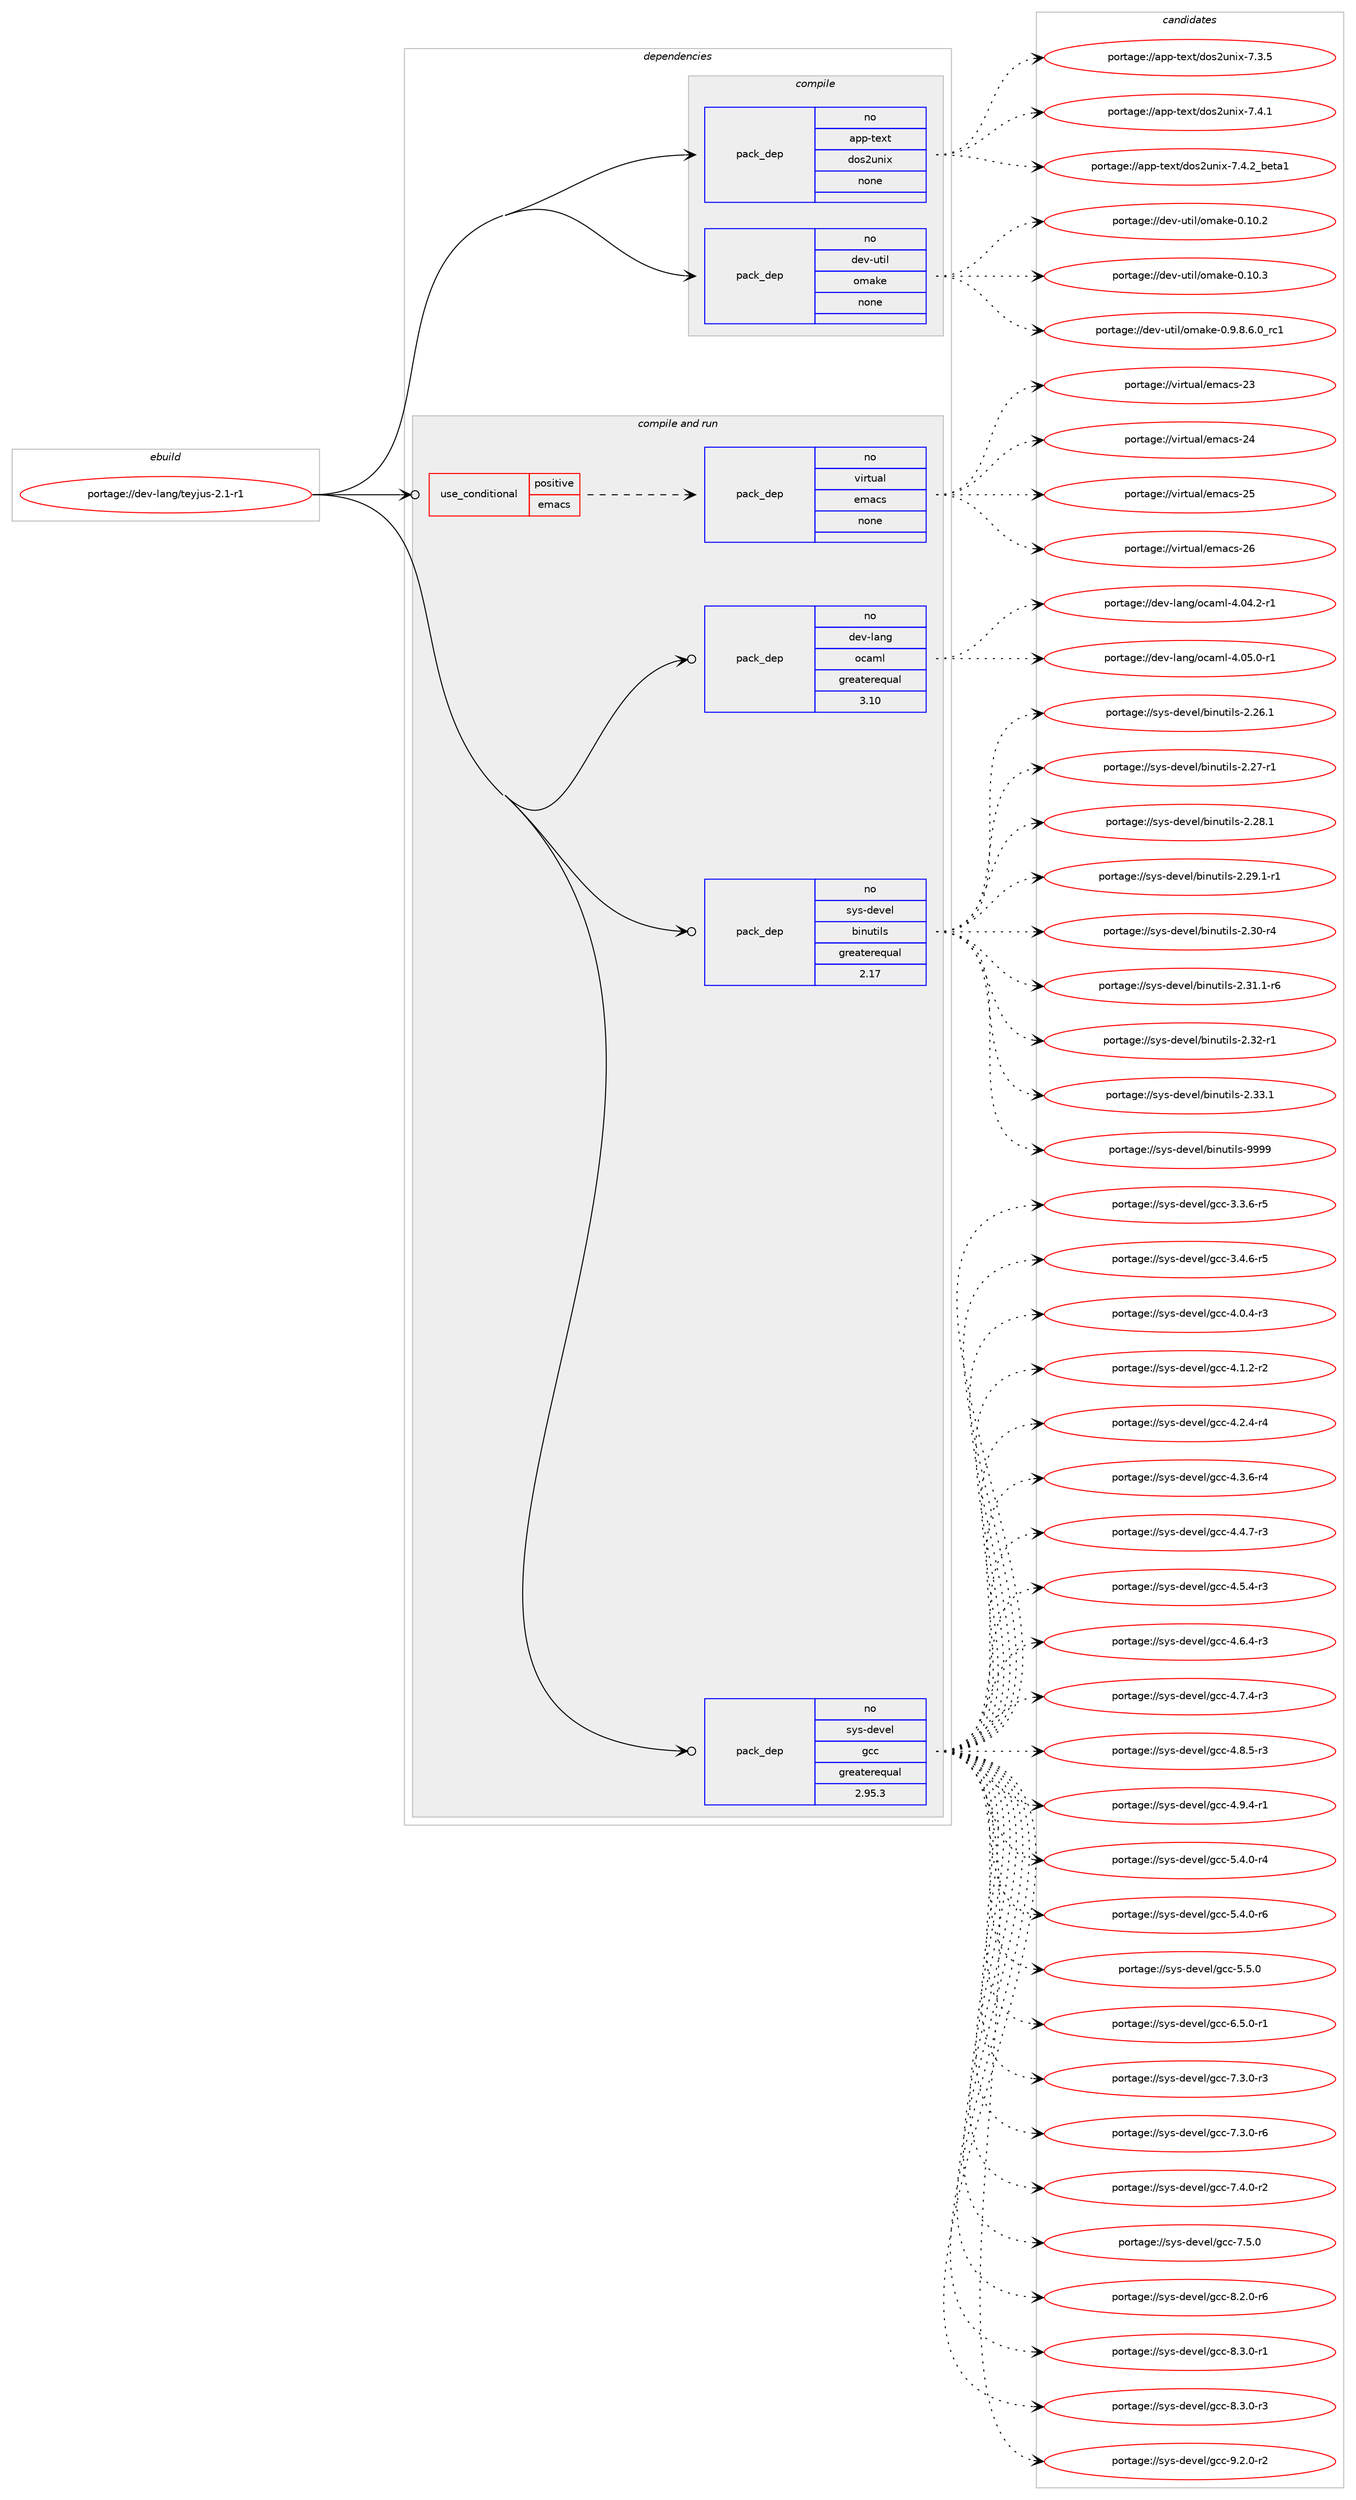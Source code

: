 digraph prolog {

# *************
# Graph options
# *************

newrank=true;
concentrate=true;
compound=true;
graph [rankdir=LR,fontname=Helvetica,fontsize=10,ranksep=1.5];#, ranksep=2.5, nodesep=0.2];
edge  [arrowhead=vee];
node  [fontname=Helvetica,fontsize=10];

# **********
# The ebuild
# **********

subgraph cluster_leftcol {
color=gray;
rank=same;
label=<<i>ebuild</i>>;
id [label="portage://dev-lang/teyjus-2.1-r1", color=red, width=4, href="../dev-lang/teyjus-2.1-r1.svg"];
}

# ****************
# The dependencies
# ****************

subgraph cluster_midcol {
color=gray;
label=<<i>dependencies</i>>;
subgraph cluster_compile {
fillcolor="#eeeeee";
style=filled;
label=<<i>compile</i>>;
subgraph pack73874 {
dependency96949 [label=<<TABLE BORDER="0" CELLBORDER="1" CELLSPACING="0" CELLPADDING="4" WIDTH="220"><TR><TD ROWSPAN="6" CELLPADDING="30">pack_dep</TD></TR><TR><TD WIDTH="110">no</TD></TR><TR><TD>app-text</TD></TR><TR><TD>dos2unix</TD></TR><TR><TD>none</TD></TR><TR><TD></TD></TR></TABLE>>, shape=none, color=blue];
}
id:e -> dependency96949:w [weight=20,style="solid",arrowhead="vee"];
subgraph pack73875 {
dependency96950 [label=<<TABLE BORDER="0" CELLBORDER="1" CELLSPACING="0" CELLPADDING="4" WIDTH="220"><TR><TD ROWSPAN="6" CELLPADDING="30">pack_dep</TD></TR><TR><TD WIDTH="110">no</TD></TR><TR><TD>dev-util</TD></TR><TR><TD>omake</TD></TR><TR><TD>none</TD></TR><TR><TD></TD></TR></TABLE>>, shape=none, color=blue];
}
id:e -> dependency96950:w [weight=20,style="solid",arrowhead="vee"];
}
subgraph cluster_compileandrun {
fillcolor="#eeeeee";
style=filled;
label=<<i>compile and run</i>>;
subgraph cond20201 {
dependency96951 [label=<<TABLE BORDER="0" CELLBORDER="1" CELLSPACING="0" CELLPADDING="4"><TR><TD ROWSPAN="3" CELLPADDING="10">use_conditional</TD></TR><TR><TD>positive</TD></TR><TR><TD>emacs</TD></TR></TABLE>>, shape=none, color=red];
subgraph pack73876 {
dependency96952 [label=<<TABLE BORDER="0" CELLBORDER="1" CELLSPACING="0" CELLPADDING="4" WIDTH="220"><TR><TD ROWSPAN="6" CELLPADDING="30">pack_dep</TD></TR><TR><TD WIDTH="110">no</TD></TR><TR><TD>virtual</TD></TR><TR><TD>emacs</TD></TR><TR><TD>none</TD></TR><TR><TD></TD></TR></TABLE>>, shape=none, color=blue];
}
dependency96951:e -> dependency96952:w [weight=20,style="dashed",arrowhead="vee"];
}
id:e -> dependency96951:w [weight=20,style="solid",arrowhead="odotvee"];
subgraph pack73877 {
dependency96953 [label=<<TABLE BORDER="0" CELLBORDER="1" CELLSPACING="0" CELLPADDING="4" WIDTH="220"><TR><TD ROWSPAN="6" CELLPADDING="30">pack_dep</TD></TR><TR><TD WIDTH="110">no</TD></TR><TR><TD>dev-lang</TD></TR><TR><TD>ocaml</TD></TR><TR><TD>greaterequal</TD></TR><TR><TD>3.10</TD></TR></TABLE>>, shape=none, color=blue];
}
id:e -> dependency96953:w [weight=20,style="solid",arrowhead="odotvee"];
subgraph pack73878 {
dependency96954 [label=<<TABLE BORDER="0" CELLBORDER="1" CELLSPACING="0" CELLPADDING="4" WIDTH="220"><TR><TD ROWSPAN="6" CELLPADDING="30">pack_dep</TD></TR><TR><TD WIDTH="110">no</TD></TR><TR><TD>sys-devel</TD></TR><TR><TD>binutils</TD></TR><TR><TD>greaterequal</TD></TR><TR><TD>2.17</TD></TR></TABLE>>, shape=none, color=blue];
}
id:e -> dependency96954:w [weight=20,style="solid",arrowhead="odotvee"];
subgraph pack73879 {
dependency96955 [label=<<TABLE BORDER="0" CELLBORDER="1" CELLSPACING="0" CELLPADDING="4" WIDTH="220"><TR><TD ROWSPAN="6" CELLPADDING="30">pack_dep</TD></TR><TR><TD WIDTH="110">no</TD></TR><TR><TD>sys-devel</TD></TR><TR><TD>gcc</TD></TR><TR><TD>greaterequal</TD></TR><TR><TD>2.95.3</TD></TR></TABLE>>, shape=none, color=blue];
}
id:e -> dependency96955:w [weight=20,style="solid",arrowhead="odotvee"];
}
subgraph cluster_run {
fillcolor="#eeeeee";
style=filled;
label=<<i>run</i>>;
}
}

# **************
# The candidates
# **************

subgraph cluster_choices {
rank=same;
color=gray;
label=<<i>candidates</i>>;

subgraph choice73874 {
color=black;
nodesep=1;
choiceportage97112112451161011201164710011111550117110105120455546514653 [label="portage://app-text/dos2unix-7.3.5", color=red, width=4,href="../app-text/dos2unix-7.3.5.svg"];
choiceportage97112112451161011201164710011111550117110105120455546524649 [label="portage://app-text/dos2unix-7.4.1", color=red, width=4,href="../app-text/dos2unix-7.4.1.svg"];
choiceportage9711211245116101120116471001111155011711010512045554652465095981011169749 [label="portage://app-text/dos2unix-7.4.2_beta1", color=red, width=4,href="../app-text/dos2unix-7.4.2_beta1.svg"];
dependency96949:e -> choiceportage97112112451161011201164710011111550117110105120455546514653:w [style=dotted,weight="100"];
dependency96949:e -> choiceportage97112112451161011201164710011111550117110105120455546524649:w [style=dotted,weight="100"];
dependency96949:e -> choiceportage9711211245116101120116471001111155011711010512045554652465095981011169749:w [style=dotted,weight="100"];
}
subgraph choice73875 {
color=black;
nodesep=1;
choiceportage10010111845117116105108471111099710710145484649484650 [label="portage://dev-util/omake-0.10.2", color=red, width=4,href="../dev-util/omake-0.10.2.svg"];
choiceportage10010111845117116105108471111099710710145484649484651 [label="portage://dev-util/omake-0.10.3", color=red, width=4,href="../dev-util/omake-0.10.3.svg"];
choiceportage10010111845117116105108471111099710710145484657465646544648951149949 [label="portage://dev-util/omake-0.9.8.6.0_rc1", color=red, width=4,href="../dev-util/omake-0.9.8.6.0_rc1.svg"];
dependency96950:e -> choiceportage10010111845117116105108471111099710710145484649484650:w [style=dotted,weight="100"];
dependency96950:e -> choiceportage10010111845117116105108471111099710710145484649484651:w [style=dotted,weight="100"];
dependency96950:e -> choiceportage10010111845117116105108471111099710710145484657465646544648951149949:w [style=dotted,weight="100"];
}
subgraph choice73876 {
color=black;
nodesep=1;
choiceportage11810511411611797108471011099799115455051 [label="portage://virtual/emacs-23", color=red, width=4,href="../virtual/emacs-23.svg"];
choiceportage11810511411611797108471011099799115455052 [label="portage://virtual/emacs-24", color=red, width=4,href="../virtual/emacs-24.svg"];
choiceportage11810511411611797108471011099799115455053 [label="portage://virtual/emacs-25", color=red, width=4,href="../virtual/emacs-25.svg"];
choiceportage11810511411611797108471011099799115455054 [label="portage://virtual/emacs-26", color=red, width=4,href="../virtual/emacs-26.svg"];
dependency96952:e -> choiceportage11810511411611797108471011099799115455051:w [style=dotted,weight="100"];
dependency96952:e -> choiceportage11810511411611797108471011099799115455052:w [style=dotted,weight="100"];
dependency96952:e -> choiceportage11810511411611797108471011099799115455053:w [style=dotted,weight="100"];
dependency96952:e -> choiceportage11810511411611797108471011099799115455054:w [style=dotted,weight="100"];
}
subgraph choice73877 {
color=black;
nodesep=1;
choiceportage1001011184510897110103471119997109108455246485246504511449 [label="portage://dev-lang/ocaml-4.04.2-r1", color=red, width=4,href="../dev-lang/ocaml-4.04.2-r1.svg"];
choiceportage1001011184510897110103471119997109108455246485346484511449 [label="portage://dev-lang/ocaml-4.05.0-r1", color=red, width=4,href="../dev-lang/ocaml-4.05.0-r1.svg"];
dependency96953:e -> choiceportage1001011184510897110103471119997109108455246485246504511449:w [style=dotted,weight="100"];
dependency96953:e -> choiceportage1001011184510897110103471119997109108455246485346484511449:w [style=dotted,weight="100"];
}
subgraph choice73878 {
color=black;
nodesep=1;
choiceportage11512111545100101118101108479810511011711610510811545504650544649 [label="portage://sys-devel/binutils-2.26.1", color=red, width=4,href="../sys-devel/binutils-2.26.1.svg"];
choiceportage11512111545100101118101108479810511011711610510811545504650554511449 [label="portage://sys-devel/binutils-2.27-r1", color=red, width=4,href="../sys-devel/binutils-2.27-r1.svg"];
choiceportage11512111545100101118101108479810511011711610510811545504650564649 [label="portage://sys-devel/binutils-2.28.1", color=red, width=4,href="../sys-devel/binutils-2.28.1.svg"];
choiceportage115121115451001011181011084798105110117116105108115455046505746494511449 [label="portage://sys-devel/binutils-2.29.1-r1", color=red, width=4,href="../sys-devel/binutils-2.29.1-r1.svg"];
choiceportage11512111545100101118101108479810511011711610510811545504651484511452 [label="portage://sys-devel/binutils-2.30-r4", color=red, width=4,href="../sys-devel/binutils-2.30-r4.svg"];
choiceportage115121115451001011181011084798105110117116105108115455046514946494511454 [label="portage://sys-devel/binutils-2.31.1-r6", color=red, width=4,href="../sys-devel/binutils-2.31.1-r6.svg"];
choiceportage11512111545100101118101108479810511011711610510811545504651504511449 [label="portage://sys-devel/binutils-2.32-r1", color=red, width=4,href="../sys-devel/binutils-2.32-r1.svg"];
choiceportage11512111545100101118101108479810511011711610510811545504651514649 [label="portage://sys-devel/binutils-2.33.1", color=red, width=4,href="../sys-devel/binutils-2.33.1.svg"];
choiceportage1151211154510010111810110847981051101171161051081154557575757 [label="portage://sys-devel/binutils-9999", color=red, width=4,href="../sys-devel/binutils-9999.svg"];
dependency96954:e -> choiceportage11512111545100101118101108479810511011711610510811545504650544649:w [style=dotted,weight="100"];
dependency96954:e -> choiceportage11512111545100101118101108479810511011711610510811545504650554511449:w [style=dotted,weight="100"];
dependency96954:e -> choiceportage11512111545100101118101108479810511011711610510811545504650564649:w [style=dotted,weight="100"];
dependency96954:e -> choiceportage115121115451001011181011084798105110117116105108115455046505746494511449:w [style=dotted,weight="100"];
dependency96954:e -> choiceportage11512111545100101118101108479810511011711610510811545504651484511452:w [style=dotted,weight="100"];
dependency96954:e -> choiceportage115121115451001011181011084798105110117116105108115455046514946494511454:w [style=dotted,weight="100"];
dependency96954:e -> choiceportage11512111545100101118101108479810511011711610510811545504651504511449:w [style=dotted,weight="100"];
dependency96954:e -> choiceportage11512111545100101118101108479810511011711610510811545504651514649:w [style=dotted,weight="100"];
dependency96954:e -> choiceportage1151211154510010111810110847981051101171161051081154557575757:w [style=dotted,weight="100"];
}
subgraph choice73879 {
color=black;
nodesep=1;
choiceportage115121115451001011181011084710399994551465146544511453 [label="portage://sys-devel/gcc-3.3.6-r5", color=red, width=4,href="../sys-devel/gcc-3.3.6-r5.svg"];
choiceportage115121115451001011181011084710399994551465246544511453 [label="portage://sys-devel/gcc-3.4.6-r5", color=red, width=4,href="../sys-devel/gcc-3.4.6-r5.svg"];
choiceportage115121115451001011181011084710399994552464846524511451 [label="portage://sys-devel/gcc-4.0.4-r3", color=red, width=4,href="../sys-devel/gcc-4.0.4-r3.svg"];
choiceportage115121115451001011181011084710399994552464946504511450 [label="portage://sys-devel/gcc-4.1.2-r2", color=red, width=4,href="../sys-devel/gcc-4.1.2-r2.svg"];
choiceportage115121115451001011181011084710399994552465046524511452 [label="portage://sys-devel/gcc-4.2.4-r4", color=red, width=4,href="../sys-devel/gcc-4.2.4-r4.svg"];
choiceportage115121115451001011181011084710399994552465146544511452 [label="portage://sys-devel/gcc-4.3.6-r4", color=red, width=4,href="../sys-devel/gcc-4.3.6-r4.svg"];
choiceportage115121115451001011181011084710399994552465246554511451 [label="portage://sys-devel/gcc-4.4.7-r3", color=red, width=4,href="../sys-devel/gcc-4.4.7-r3.svg"];
choiceportage115121115451001011181011084710399994552465346524511451 [label="portage://sys-devel/gcc-4.5.4-r3", color=red, width=4,href="../sys-devel/gcc-4.5.4-r3.svg"];
choiceportage115121115451001011181011084710399994552465446524511451 [label="portage://sys-devel/gcc-4.6.4-r3", color=red, width=4,href="../sys-devel/gcc-4.6.4-r3.svg"];
choiceportage115121115451001011181011084710399994552465546524511451 [label="portage://sys-devel/gcc-4.7.4-r3", color=red, width=4,href="../sys-devel/gcc-4.7.4-r3.svg"];
choiceportage115121115451001011181011084710399994552465646534511451 [label="portage://sys-devel/gcc-4.8.5-r3", color=red, width=4,href="../sys-devel/gcc-4.8.5-r3.svg"];
choiceportage115121115451001011181011084710399994552465746524511449 [label="portage://sys-devel/gcc-4.9.4-r1", color=red, width=4,href="../sys-devel/gcc-4.9.4-r1.svg"];
choiceportage115121115451001011181011084710399994553465246484511452 [label="portage://sys-devel/gcc-5.4.0-r4", color=red, width=4,href="../sys-devel/gcc-5.4.0-r4.svg"];
choiceportage115121115451001011181011084710399994553465246484511454 [label="portage://sys-devel/gcc-5.4.0-r6", color=red, width=4,href="../sys-devel/gcc-5.4.0-r6.svg"];
choiceportage11512111545100101118101108471039999455346534648 [label="portage://sys-devel/gcc-5.5.0", color=red, width=4,href="../sys-devel/gcc-5.5.0.svg"];
choiceportage115121115451001011181011084710399994554465346484511449 [label="portage://sys-devel/gcc-6.5.0-r1", color=red, width=4,href="../sys-devel/gcc-6.5.0-r1.svg"];
choiceportage115121115451001011181011084710399994555465146484511451 [label="portage://sys-devel/gcc-7.3.0-r3", color=red, width=4,href="../sys-devel/gcc-7.3.0-r3.svg"];
choiceportage115121115451001011181011084710399994555465146484511454 [label="portage://sys-devel/gcc-7.3.0-r6", color=red, width=4,href="../sys-devel/gcc-7.3.0-r6.svg"];
choiceportage115121115451001011181011084710399994555465246484511450 [label="portage://sys-devel/gcc-7.4.0-r2", color=red, width=4,href="../sys-devel/gcc-7.4.0-r2.svg"];
choiceportage11512111545100101118101108471039999455546534648 [label="portage://sys-devel/gcc-7.5.0", color=red, width=4,href="../sys-devel/gcc-7.5.0.svg"];
choiceportage115121115451001011181011084710399994556465046484511454 [label="portage://sys-devel/gcc-8.2.0-r6", color=red, width=4,href="../sys-devel/gcc-8.2.0-r6.svg"];
choiceportage115121115451001011181011084710399994556465146484511449 [label="portage://sys-devel/gcc-8.3.0-r1", color=red, width=4,href="../sys-devel/gcc-8.3.0-r1.svg"];
choiceportage115121115451001011181011084710399994556465146484511451 [label="portage://sys-devel/gcc-8.3.0-r3", color=red, width=4,href="../sys-devel/gcc-8.3.0-r3.svg"];
choiceportage115121115451001011181011084710399994557465046484511450 [label="portage://sys-devel/gcc-9.2.0-r2", color=red, width=4,href="../sys-devel/gcc-9.2.0-r2.svg"];
dependency96955:e -> choiceportage115121115451001011181011084710399994551465146544511453:w [style=dotted,weight="100"];
dependency96955:e -> choiceportage115121115451001011181011084710399994551465246544511453:w [style=dotted,weight="100"];
dependency96955:e -> choiceportage115121115451001011181011084710399994552464846524511451:w [style=dotted,weight="100"];
dependency96955:e -> choiceportage115121115451001011181011084710399994552464946504511450:w [style=dotted,weight="100"];
dependency96955:e -> choiceportage115121115451001011181011084710399994552465046524511452:w [style=dotted,weight="100"];
dependency96955:e -> choiceportage115121115451001011181011084710399994552465146544511452:w [style=dotted,weight="100"];
dependency96955:e -> choiceportage115121115451001011181011084710399994552465246554511451:w [style=dotted,weight="100"];
dependency96955:e -> choiceportage115121115451001011181011084710399994552465346524511451:w [style=dotted,weight="100"];
dependency96955:e -> choiceportage115121115451001011181011084710399994552465446524511451:w [style=dotted,weight="100"];
dependency96955:e -> choiceportage115121115451001011181011084710399994552465546524511451:w [style=dotted,weight="100"];
dependency96955:e -> choiceportage115121115451001011181011084710399994552465646534511451:w [style=dotted,weight="100"];
dependency96955:e -> choiceportage115121115451001011181011084710399994552465746524511449:w [style=dotted,weight="100"];
dependency96955:e -> choiceportage115121115451001011181011084710399994553465246484511452:w [style=dotted,weight="100"];
dependency96955:e -> choiceportage115121115451001011181011084710399994553465246484511454:w [style=dotted,weight="100"];
dependency96955:e -> choiceportage11512111545100101118101108471039999455346534648:w [style=dotted,weight="100"];
dependency96955:e -> choiceportage115121115451001011181011084710399994554465346484511449:w [style=dotted,weight="100"];
dependency96955:e -> choiceportage115121115451001011181011084710399994555465146484511451:w [style=dotted,weight="100"];
dependency96955:e -> choiceportage115121115451001011181011084710399994555465146484511454:w [style=dotted,weight="100"];
dependency96955:e -> choiceportage115121115451001011181011084710399994555465246484511450:w [style=dotted,weight="100"];
dependency96955:e -> choiceportage11512111545100101118101108471039999455546534648:w [style=dotted,weight="100"];
dependency96955:e -> choiceportage115121115451001011181011084710399994556465046484511454:w [style=dotted,weight="100"];
dependency96955:e -> choiceportage115121115451001011181011084710399994556465146484511449:w [style=dotted,weight="100"];
dependency96955:e -> choiceportage115121115451001011181011084710399994556465146484511451:w [style=dotted,weight="100"];
dependency96955:e -> choiceportage115121115451001011181011084710399994557465046484511450:w [style=dotted,weight="100"];
}
}

}
